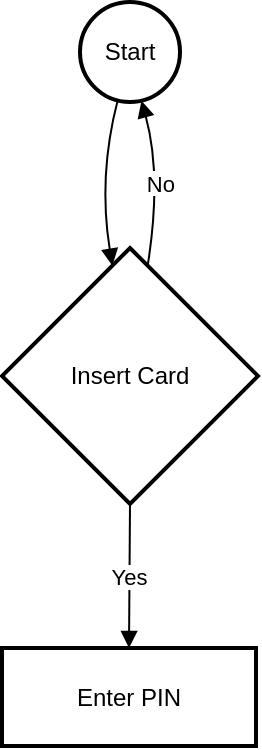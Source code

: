 <mxfile version="24.7.17">
  <diagram name="‫עמוד-1‬" id="_uGQGqRiZTOibXzNjX_R">
    <mxGraphModel>
      <root>
        <mxCell id="0" />
        <mxCell id="1" parent="0" />
        <mxCell id="2" value="Start" style="ellipse;aspect=fixed;strokeWidth=2;whiteSpace=wrap;" vertex="1" parent="1">
          <mxGeometry x="47" y="8" width="50" height="50" as="geometry" />
        </mxCell>
        <mxCell id="3" value="Insert Card" style="rhombus;strokeWidth=2;whiteSpace=wrap;" vertex="1" parent="1">
          <mxGeometry x="8" y="131" width="128" height="128" as="geometry" />
        </mxCell>
        <mxCell id="4" value="Enter PIN" style="whiteSpace=wrap;strokeWidth=2;" vertex="1" parent="1">
          <mxGeometry x="8" y="331" width="127" height="49" as="geometry" />
        </mxCell>
        <mxCell id="5" value="" style="curved=1;startArrow=none;endArrow=block;exitX=0.37;exitY=1.01;entryX=0.42;entryY=0;" edge="1" parent="1" source="2" target="3">
          <mxGeometry relative="1" as="geometry">
            <Array as="points">
              <mxPoint x="56" y="95" />
            </Array>
          </mxGeometry>
        </mxCell>
        <mxCell id="6" value="Yes" style="curved=1;startArrow=none;endArrow=block;exitX=0.5;exitY=1;entryX=0.5;entryY=0;" edge="1" parent="1" source="3" target="4">
          <mxGeometry relative="1" as="geometry">
            <Array as="points" />
          </mxGeometry>
        </mxCell>
        <mxCell id="7" value="No" style="curved=1;startArrow=none;endArrow=block;exitX=0.58;exitY=0;entryX=0.62;entryY=1.01;" edge="1" parent="1" source="3" target="2">
          <mxGeometry relative="1" as="geometry">
            <Array as="points">
              <mxPoint x="88" y="95" />
            </Array>
          </mxGeometry>
        </mxCell>
      </root>
    </mxGraphModel>
  </diagram>
</mxfile>
